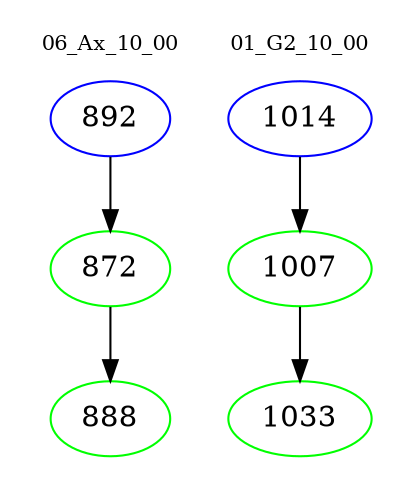 digraph{
subgraph cluster_0 {
color = white
label = "06_Ax_10_00";
fontsize=10;
T0_892 [label="892", color="blue"]
T0_892 -> T0_872 [color="black"]
T0_872 [label="872", color="green"]
T0_872 -> T0_888 [color="black"]
T0_888 [label="888", color="green"]
}
subgraph cluster_1 {
color = white
label = "01_G2_10_00";
fontsize=10;
T1_1014 [label="1014", color="blue"]
T1_1014 -> T1_1007 [color="black"]
T1_1007 [label="1007", color="green"]
T1_1007 -> T1_1033 [color="black"]
T1_1033 [label="1033", color="green"]
}
}

